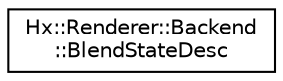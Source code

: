 digraph "Graphical Class Hierarchy"
{
  edge [fontname="Helvetica",fontsize="10",labelfontname="Helvetica",labelfontsize="10"];
  node [fontname="Helvetica",fontsize="10",shape=record];
  rankdir="LR";
  Node0 [label="Hx::Renderer::Backend\l::BlendStateDesc",height=0.2,width=0.4,color="black", fillcolor="white", style="filled",URL="$structHx_1_1Renderer_1_1Backend_1_1BlendStateDesc.html"];
}
